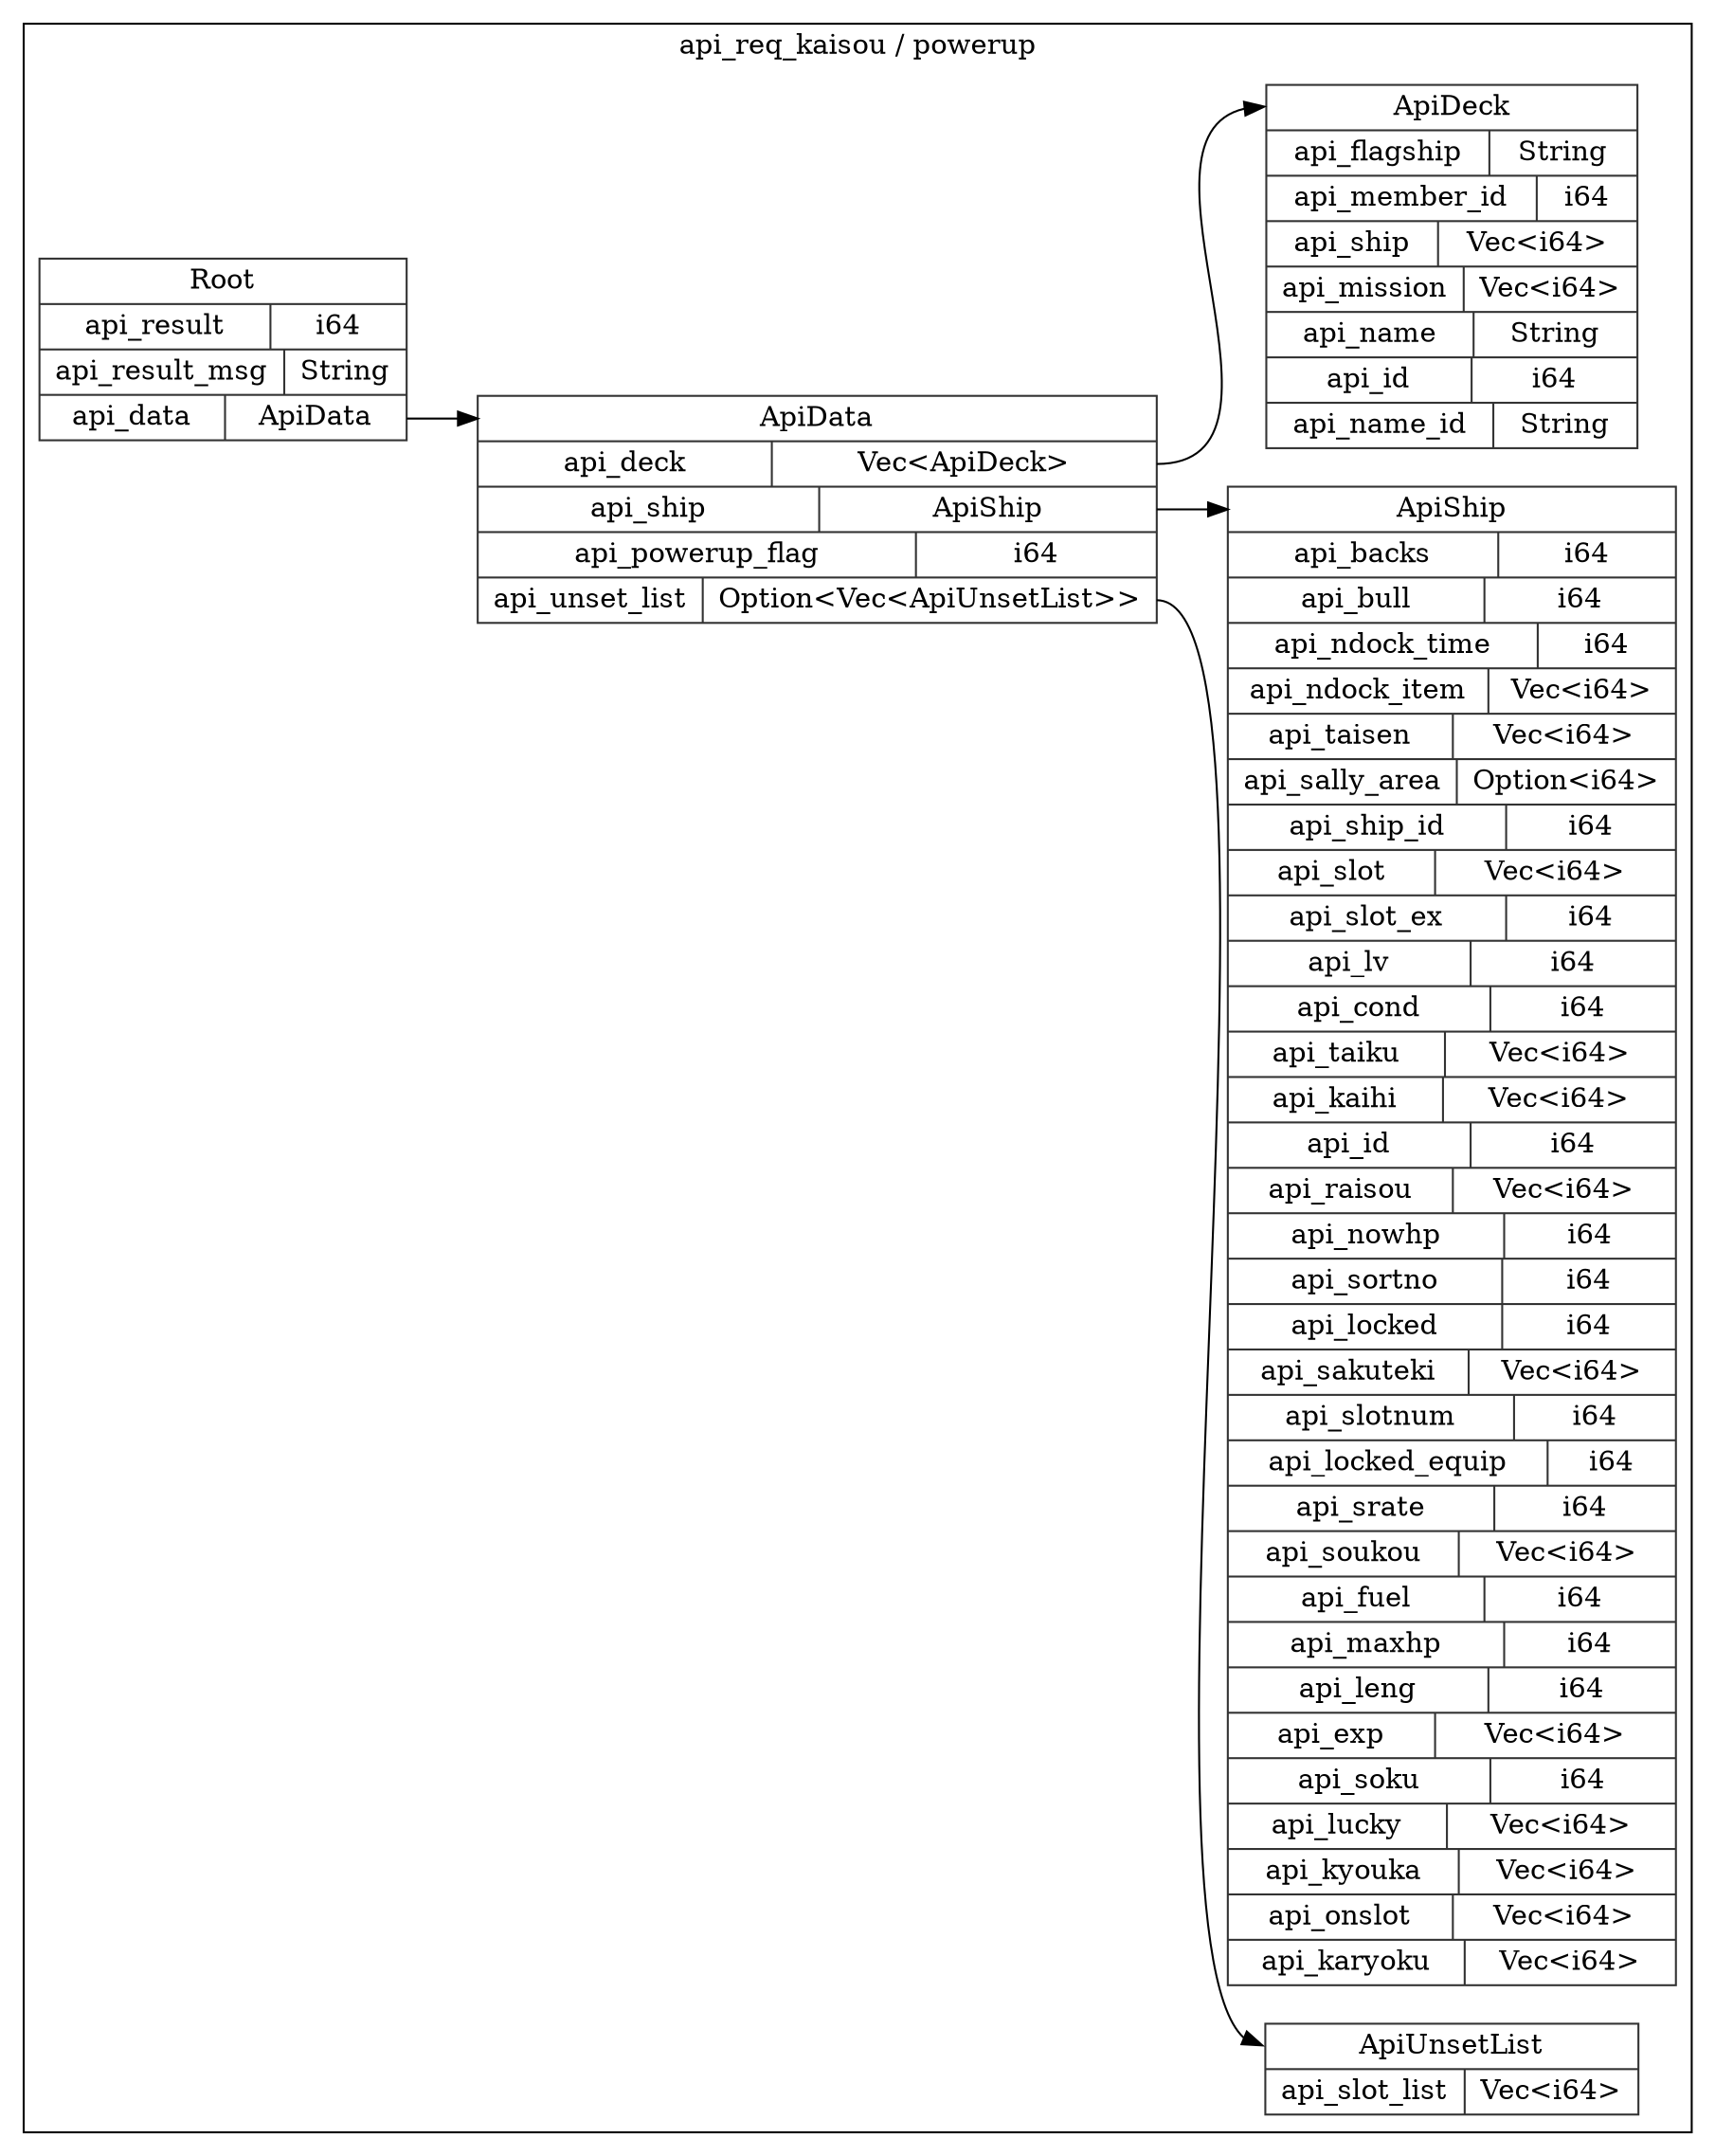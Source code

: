digraph {
  rankdir=LR;
  subgraph cluster_0 {
    label="api_req_kaisou / powerup";
    node [style="filled", color=white, style="solid", color=gray20];
    api_req_kaisou__powerup__ApiDeck [label="<ApiDeck> ApiDeck  | { api_flagship | <api_flagship> String } | { api_member_id | <api_member_id> i64 } | { api_ship | <api_ship> Vec\<i64\> } | { api_mission | <api_mission> Vec\<i64\> } | { api_name | <api_name> String } | { api_id | <api_id> i64 } | { api_name_id | <api_name_id> String }", shape=record];
    api_req_kaisou__powerup__Root [label="<Root> Root  | { api_result | <api_result> i64 } | { api_result_msg | <api_result_msg> String } | { api_data | <api_data> ApiData }", shape=record];
    api_req_kaisou__powerup__ApiData;
    api_req_kaisou__powerup__Root:api_data:e -> api_req_kaisou__powerup__ApiData:ApiData:w;
    api_req_kaisou__powerup__ApiUnsetList [label="<ApiUnsetList> ApiUnsetList  | { api_slot_list | <api_slot_list> Vec\<i64\> }", shape=record];
    api_req_kaisou__powerup__ApiData [label="<ApiData> ApiData  | { api_deck | <api_deck> Vec\<ApiDeck\> } | { api_ship | <api_ship> ApiShip } | { api_powerup_flag | <api_powerup_flag> i64 } | { api_unset_list | <api_unset_list> Option\<Vec\<ApiUnsetList\>\> }", shape=record];
    api_req_kaisou__powerup__ApiData:api_deck:e -> api_req_kaisou__powerup__ApiDeck:ApiDeck:w;
    api_req_kaisou__powerup__ApiShip;
    api_req_kaisou__powerup__ApiData:api_ship:e -> api_req_kaisou__powerup__ApiShip:ApiShip:w;
    api_req_kaisou__powerup__ApiData:api_unset_list:e -> api_req_kaisou__powerup__ApiUnsetList:ApiUnsetList:w;
    api_req_kaisou__powerup__ApiShip [label="<ApiShip> ApiShip  | { api_backs | <api_backs> i64 } | { api_bull | <api_bull> i64 } | { api_ndock_time | <api_ndock_time> i64 } | { api_ndock_item | <api_ndock_item> Vec\<i64\> } | { api_taisen | <api_taisen> Vec\<i64\> } | { api_sally_area | <api_sally_area> Option\<i64\> } | { api_ship_id | <api_ship_id> i64 } | { api_slot | <api_slot> Vec\<i64\> } | { api_slot_ex | <api_slot_ex> i64 } | { api_lv | <api_lv> i64 } | { api_cond | <api_cond> i64 } | { api_taiku | <api_taiku> Vec\<i64\> } | { api_kaihi | <api_kaihi> Vec\<i64\> } | { api_id | <api_id> i64 } | { api_raisou | <api_raisou> Vec\<i64\> } | { api_nowhp | <api_nowhp> i64 } | { api_sortno | <api_sortno> i64 } | { api_locked | <api_locked> i64 } | { api_sakuteki | <api_sakuteki> Vec\<i64\> } | { api_slotnum | <api_slotnum> i64 } | { api_locked_equip | <api_locked_equip> i64 } | { api_srate | <api_srate> i64 } | { api_soukou | <api_soukou> Vec\<i64\> } | { api_fuel | <api_fuel> i64 } | { api_maxhp | <api_maxhp> i64 } | { api_leng | <api_leng> i64 } | { api_exp | <api_exp> Vec\<i64\> } | { api_soku | <api_soku> i64 } | { api_lucky | <api_lucky> Vec\<i64\> } | { api_kyouka | <api_kyouka> Vec\<i64\> } | { api_onslot | <api_onslot> Vec\<i64\> } | { api_karyoku | <api_karyoku> Vec\<i64\> }", shape=record];
  }
}
